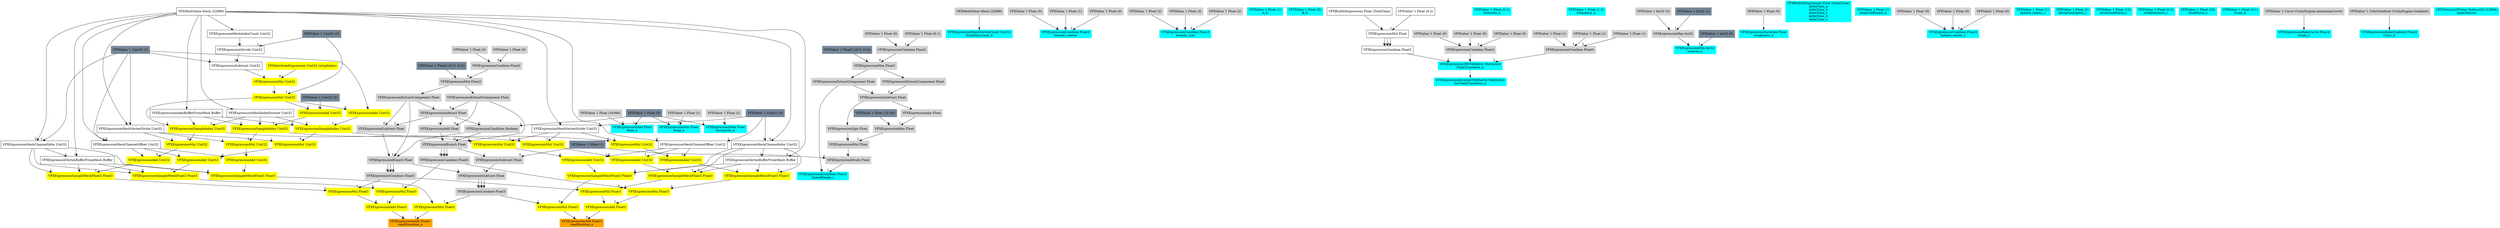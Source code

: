 digraph G {
node0 [shape="box" color="cyan" style="filled" label="VFXExpressionMax Float
Rate_a"]
node1 [shape="box" color="lightgray" style="filled" label="VFXValue`1 Float (16384)"]
node2 [shape="box" color="lightslategray" style="filled" label="VFXValue`1 Float (0)"]
node3 [shape="box" color="cyan" style="filled" label="VFXExpressionMeshVertexCount Uint32
StripMaxCount_b"]
node4 [shape="box" color="lightgray" style="filled" label="VFXMeshValue Mesh (22888)"]
node5 [shape="box" color="cyan" style="filled" label="VFXExpressionCombine Float3
bounds_center"]
node6 [shape="box" color="lightgray" style="filled" label="VFXValue`1 Float (0)"]
node7 [shape="box" color="lightgray" style="filled" label="VFXValue`1 Float (1)"]
node8 [shape="box" color="lightgray" style="filled" label="VFXValue`1 Float (0)"]
node9 [shape="box" color="cyan" style="filled" label="VFXExpressionCombine Float3
bounds_size"]
node10 [shape="box" color="lightgray" style="filled" label="VFXValue`1 Float (2)"]
node11 [shape="box" color="lightgray" style="filled" label="VFXValue`1 Float (3)"]
node12 [shape="box" color="lightgray" style="filled" label="VFXValue`1 Float (2)"]
node13 [shape="box" color="orange" style="filled" label="VFXExpressionAdd Float3
readPosition_a"]
node14 [shape="box" color="yellow" style="filled" label="VFXExpressionAdd Float3"]
node15 [shape="box" color="yellow" style="filled" label="VFXExpressionMul Float3"]
node16 [shape="box" color="yellow" style="filled" label="VFXExpressionSampleMeshFloat3 Float3"]
node17 [shape="box" label="VFXExpressionVertexBufferFromMesh Buffer"]
node18 [shape="box" label="VFXMeshValue Mesh (22888)"]
node19 [shape="box" label="VFXExpressionMeshChannelInfos Uint32"]
node20 [shape="box" color="lightslategray" style="filled" label="VFXValue`1 Uint32 (0)"]
node21 [shape="box" color="yellow" style="filled" label="VFXExpressionAdd Uint32"]
node22 [shape="box" color="yellow" style="filled" label="VFXExpressionMul Uint32"]
node23 [shape="box" color="yellow" style="filled" label="VFXExpressionSampleIndex Uint32"]
node24 [shape="box" label="VFXExpressionIndexBufferFromMesh Buffer"]
node25 [shape="box" color="yellow" style="filled" label="VFXExpressionMul Uint32"]
node26 [shape="box" color="yellow" style="filled" label="VFXExpressionMin Uint32"]
node27 [shape="box" color="yellow" style="filled" label="VFXAttributeExpression Uint32 (stripIndex)"]
node28 [shape="box" label="VFXExpressionSubtract Uint32"]
node29 [shape="box" label="VFXExpressionDivide Uint32"]
node30 [shape="box" label="VFXExpressionMeshIndexCount Uint32"]
node31 [shape="box" color="lightslategray" style="filled" label="VFXValue`1 Uint32 (3)"]
node32 [shape="box" color="lightslategray" style="filled" label="VFXValue`1 Uint32 (1)"]
node33 [shape="box" label="VFXExpressionMeshIndexFormat Uint32"]
node34 [shape="box" label="VFXExpressionMeshVertexStride Uint32"]
node35 [shape="box" label="VFXExpressionMeshChannelOffset Uint32"]
node36 [shape="box" color="lightgray" style="filled" label="VFXExpressionCombine Float3"]
node37 [shape="box" color="lightgray" style="filled" label="VFXExpressionBranch Float"]
node38 [shape="box" color="lightgray" style="filled" label="VFXExpressionCondition Boolean"]
node39 [shape="box" color="lightgray" style="filled" label="VFXExpressionSubtract Float"]
node40 [shape="box" color="lightgray" style="filled" label="VFXExpressionExtractComponent Float"]
node41 [shape="box" color="lightgray" style="filled" label="VFXExpressionMul Float2"]
node42 [shape="box" color="lightgray" style="filled" label="VFXExpressionCombine Float2"]
node43 [shape="box" color="lightgray" style="filled" label="VFXValue`1 Float (0)"]
node44 [shape="box" color="lightgray" style="filled" label="VFXValue`1 Float (0)"]
node45 [shape="box" color="lightslategray" style="filled" label="VFXValue`1 Float2 ((0.5, 0.5))"]
node46 [shape="box" color="lightgray" style="filled" label="VFXExpressionExtractComponent Float"]
node47 [shape="box" color="lightgray" style="filled" label="VFXExpressionSubtract Float"]
node48 [shape="box" color="yellow" style="filled" label="VFXExpressionMul Float3"]
node49 [shape="box" color="yellow" style="filled" label="VFXExpressionSampleMeshFloat3 Float3"]
node50 [shape="box" color="yellow" style="filled" label="VFXExpressionAdd Uint32"]
node51 [shape="box" color="yellow" style="filled" label="VFXExpressionMul Uint32"]
node52 [shape="box" color="yellow" style="filled" label="VFXExpressionSampleIndex Uint32"]
node53 [shape="box" color="yellow" style="filled" label="VFXExpressionAdd Uint32"]
node54 [shape="box" color="lightgray" style="filled" label="VFXExpressionCombine Float3"]
node55 [shape="box" color="lightgray" style="filled" label="VFXExpressionBranch Float"]
node56 [shape="box" color="lightgray" style="filled" label="VFXExpressionAdd Float"]
node57 [shape="box" color="yellow" style="filled" label="VFXExpressionMul Float3"]
node58 [shape="box" color="yellow" style="filled" label="VFXExpressionSampleMeshFloat3 Float3"]
node59 [shape="box" color="yellow" style="filled" label="VFXExpressionAdd Uint32"]
node60 [shape="box" color="yellow" style="filled" label="VFXExpressionMul Uint32"]
node61 [shape="box" color="yellow" style="filled" label="VFXExpressionSampleIndex Uint32"]
node62 [shape="box" color="yellow" style="filled" label="VFXExpressionAdd Uint32"]
node63 [shape="box" color="lightslategray" style="filled" label="VFXValue`1 Uint32 (2)"]
node64 [shape="box" color="lightgray" style="filled" label="VFXExpressionCombine Float3"]
node65 [shape="box" color="lightgray" style="filled" label="VFXExpressionSubtract Float"]
node66 [shape="box" color="lightgray" style="filled" label="VFXExpressionSubtract Float"]
node67 [shape="box" color="lightslategray" style="filled" label="VFXValue`1 Float (1)"]
node68 [shape="box" color="orange" style="filled" label="VFXExpressionAdd Float3
readDirection_a"]
node69 [shape="box" color="yellow" style="filled" label="VFXExpressionAdd Float3"]
node70 [shape="box" color="yellow" style="filled" label="VFXExpressionMul Float3"]
node71 [shape="box" color="yellow" style="filled" label="VFXExpressionSampleMeshFloat3 Float3"]
node72 [shape="box" label="VFXExpressionVertexBufferFromMesh Buffer"]
node73 [shape="box" label="VFXExpressionMeshChannelInfos Uint32"]
node74 [shape="box" color="yellow" style="filled" label="VFXExpressionAdd Uint32"]
node75 [shape="box" color="yellow" style="filled" label="VFXExpressionMul Uint32"]
node76 [shape="box" label="VFXExpressionMeshVertexStride Uint32"]
node77 [shape="box" label="VFXExpressionMeshChannelOffset Uint32"]
node78 [shape="box" color="yellow" style="filled" label="VFXExpressionMul Float3"]
node79 [shape="box" color="yellow" style="filled" label="VFXExpressionSampleMeshFloat3 Float3"]
node80 [shape="box" color="yellow" style="filled" label="VFXExpressionAdd Uint32"]
node81 [shape="box" color="yellow" style="filled" label="VFXExpressionMul Uint32"]
node82 [shape="box" color="yellow" style="filled" label="VFXExpressionMul Float3"]
node83 [shape="box" color="yellow" style="filled" label="VFXExpressionSampleMeshFloat3 Float3"]
node84 [shape="box" color="yellow" style="filled" label="VFXExpressionAdd Uint32"]
node85 [shape="box" color="yellow" style="filled" label="VFXExpressionMul Uint32"]
node86 [shape="box" color="cyan" style="filled" label="VFXValue`1 Float (1)
A_b"]
node87 [shape="box" color="cyan" style="filled" label="VFXValue`1 Float (3)
B_b"]
node88 [shape="box" color="cyan" style="filled" label="VFXExpressionInverseTRSMatrix Matrix4x4
InvFieldTransform_a"]
node89 [shape="box" color="cyan" style="filled" label="VFXExpressionTRSToMatrix Matrix4x4
FieldTransform_a"]
node90 [shape="box" label="VFXExpressionCombine Float3"]
node91 [shape="box" label="VFXExpressionMul Float"]
node92 [shape="box" label="VFXBuiltInExpression Float (TotalTime)"]
node93 [shape="box" label="VFXValue`1 Float (0.2)"]
node94 [shape="box" color="lightgray" style="filled" label="VFXExpressionCombine Float3"]
node95 [shape="box" color="lightgray" style="filled" label="VFXValue`1 Float (0)"]
node96 [shape="box" color="lightgray" style="filled" label="VFXValue`1 Float (0)"]
node97 [shape="box" color="lightgray" style="filled" label="VFXValue`1 Float (0)"]
node98 [shape="box" color="lightgray" style="filled" label="VFXExpressionCombine Float3"]
node99 [shape="box" color="lightgray" style="filled" label="VFXValue`1 Float (1)"]
node100 [shape="box" color="lightgray" style="filled" label="VFXValue`1 Float (1)"]
node101 [shape="box" color="lightgray" style="filled" label="VFXValue`1 Float (1)"]
node102 [shape="box" color="cyan" style="filled" label="VFXValue`1 Float (0.1)
Intensity_a"]
node103 [shape="box" color="cyan" style="filled" label="VFXExpressionMax Float
Drag_a"]
node104 [shape="box" color="lightgray" style="filled" label="VFXValue`1 Float (1)"]
node105 [shape="box" color="cyan" style="filled" label="VFXValue`1 Float (1.5)
frequency_a"]
node106 [shape="box" color="cyan" style="filled" label="VFXExpressionMin Int32
octaves_a"]
node107 [shape="box" color="lightgray" style="filled" label="VFXExpressionMax Int32"]
node108 [shape="box" color="lightgray" style="filled" label="VFXValue`1 Int32 (5)"]
node109 [shape="box" color="lightslategray" style="filled" label="VFXValue`1 Int32 (1)"]
node110 [shape="box" color="lightslategray" style="filled" label="VFXValue`1 Int32 (8)"]
node111 [shape="box" color="cyan" style="filled" label="VFXExpressionSaturate Float
roughness_a"]
node112 [shape="box" color="lightgray" style="filled" label="VFXValue`1 Float (0)"]
node113 [shape="box" color="cyan" style="filled" label="VFXExpressionMax Float
lacunarity_a"]
node114 [shape="box" color="lightgray" style="filled" label="VFXValue`1 Float (2)"]
node115 [shape="box" color="cyan" style="filled" label="VFXBuiltInExpression Float (DeltaTime)
deltaTime_a
deltaTime_b
deltaTime_c
deltaTime_d
deltaTime_e"]
node116 [shape="box" color="cyan" style="filled" label="VFXValue`1 Float (1)
dragCoefficient_b"]
node117 [shape="box" color="cyan" style="filled" label="VFXExpressionCombine Float3
Sphere_center_c"]
node118 [shape="box" color="lightgray" style="filled" label="VFXValue`1 Float (0)"]
node119 [shape="box" color="lightgray" style="filled" label="VFXValue`1 Float (0)"]
node120 [shape="box" color="lightgray" style="filled" label="VFXValue`1 Float (0)"]
node121 [shape="box" color="cyan" style="filled" label="VFXValue`1 Float (1)
Sphere_radius_c"]
node122 [shape="box" color="cyan" style="filled" label="VFXValue`1 Float (5)
attractionSpeed_c"]
node123 [shape="box" color="cyan" style="filled" label="VFXValue`1 Float (10)
attractionForce_c"]
node124 [shape="box" color="cyan" style="filled" label="VFXValue`1 Float (0.5)
stickDistance_c"]
node125 [shape="box" color="cyan" style="filled" label="VFXValue`1 Float (50)
stickForce_c"]
node126 [shape="box" color="cyan" style="filled" label="VFXValue`1 Float (0.1)
Scale_b"]
node127 [shape="box" color="cyan" style="filled" label="VFXExpressionBakeCurve Float4
Scale_c"]
node128 [shape="box" color="lightgray" style="filled" label="VFXValue`1 Curve (UnityEngine.AnimationCurve)"]
node129 [shape="box" color="cyan" style="filled" label="VFXExpressionCombine Float2
SpeedRange_c"]
node130 [shape="box" color="lightgray" style="filled" label="VFXExpressionExtractComponent Float"]
node131 [shape="box" color="lightgray" style="filled" label="VFXExpressionMax Float2"]
node132 [shape="box" color="lightgray" style="filled" label="VFXExpressionCombine Float2"]
node133 [shape="box" color="lightgray" style="filled" label="VFXValue`1 Float (0)"]
node134 [shape="box" color="lightgray" style="filled" label="VFXValue`1 Float (0.1)"]
node135 [shape="box" color="lightslategray" style="filled" label="VFXValue`1 Float2 ((0.0, 0.0))"]
node136 [shape="box" color="lightgray" style="filled" label="VFXExpressionDivide Float"]
node137 [shape="box" color="lightgray" style="filled" label="VFXExpressionMul Float"]
node138 [shape="box" color="lightgray" style="filled" label="VFXExpressionSign Float"]
node139 [shape="box" color="lightgray" style="filled" label="VFXExpressionSubtract Float"]
node140 [shape="box" color="lightgray" style="filled" label="VFXExpressionExtractComponent Float"]
node141 [shape="box" color="lightgray" style="filled" label="VFXExpressionMax Float"]
node142 [shape="box" color="lightslategray" style="filled" label="VFXValue`1 Float (1E-05)"]
node143 [shape="box" color="lightgray" style="filled" label="VFXExpressionAbs Float"]
node144 [shape="box" color="cyan" style="filled" label="VFXExpressionBakeGradient Float2
Color_d"]
node145 [shape="box" color="lightgray" style="filled" label="VFXValue`1 ColorGradient (UnityEngine.Gradient)"]
node146 [shape="box" color="cyan" style="filled" label="VFXTexture2DValue Texture2D (22894)
mainTexture"]
node1 -> node0 [headlabel="0"]
node2 -> node0 [headlabel="1"]
node4 -> node3 
node6 -> node5 [headlabel="0"]
node7 -> node5 [headlabel="1"]
node8 -> node5 [headlabel="2"]
node10 -> node9 [headlabel="0"]
node11 -> node9 [headlabel="1"]
node12 -> node9 [headlabel="2"]
node14 -> node13 [headlabel="0"]
node57 -> node13 [headlabel="1"]
node15 -> node14 [headlabel="0"]
node48 -> node14 [headlabel="1"]
node16 -> node15 [headlabel="0"]
node36 -> node15 [headlabel="1"]
node17 -> node16 [headlabel="0"]
node21 -> node16 [headlabel="1"]
node19 -> node16 [headlabel="2"]
node18 -> node17 [headlabel="0"]
node19 -> node17 [headlabel="1"]
node18 -> node19 [headlabel="0"]
node20 -> node19 [headlabel="1"]
node22 -> node21 [headlabel="0"]
node35 -> node21 [headlabel="1"]
node23 -> node22 [headlabel="0"]
node34 -> node22 [headlabel="1"]
node24 -> node23 [headlabel="0"]
node25 -> node23 [headlabel="1"]
node33 -> node23 [headlabel="2"]
node18 -> node24 
node26 -> node25 [headlabel="0"]
node31 -> node25 [headlabel="1"]
node27 -> node26 [headlabel="0"]
node28 -> node26 [headlabel="1"]
node29 -> node28 [headlabel="0"]
node32 -> node28 [headlabel="1"]
node30 -> node29 [headlabel="0"]
node31 -> node29 [headlabel="1"]
node18 -> node30 
node18 -> node33 
node18 -> node34 [headlabel="0"]
node20 -> node34 [headlabel="1"]
node18 -> node35 [headlabel="0"]
node20 -> node35 [headlabel="1"]
node37 -> node36 [headlabel="0"]
node37 -> node36 [headlabel="1"]
node37 -> node36 [headlabel="2"]
node38 -> node37 [headlabel="0"]
node46 -> node37 [headlabel="1"]
node47 -> node37 [headlabel="2"]
node39 -> node38 [headlabel="0"]
node2 -> node38 [headlabel="1"]
node40 -> node39 [headlabel="0"]
node46 -> node39 [headlabel="1"]
node41 -> node40 
node42 -> node41 [headlabel="0"]
node45 -> node41 [headlabel="1"]
node43 -> node42 [headlabel="0"]
node44 -> node42 [headlabel="1"]
node41 -> node46 
node46 -> node47 [headlabel="0"]
node39 -> node47 [headlabel="1"]
node49 -> node48 [headlabel="0"]
node54 -> node48 [headlabel="1"]
node17 -> node49 [headlabel="0"]
node50 -> node49 [headlabel="1"]
node19 -> node49 [headlabel="2"]
node51 -> node50 [headlabel="0"]
node35 -> node50 [headlabel="1"]
node52 -> node51 [headlabel="0"]
node34 -> node51 [headlabel="1"]
node24 -> node52 [headlabel="0"]
node53 -> node52 [headlabel="1"]
node33 -> node52 [headlabel="2"]
node25 -> node53 [headlabel="0"]
node32 -> node53 [headlabel="1"]
node55 -> node54 [headlabel="0"]
node55 -> node54 [headlabel="1"]
node55 -> node54 [headlabel="2"]
node38 -> node55 [headlabel="0"]
node56 -> node55 [headlabel="1"]
node40 -> node55 [headlabel="2"]
node40 -> node56 [headlabel="0"]
node39 -> node56 [headlabel="1"]
node58 -> node57 [headlabel="0"]
node64 -> node57 [headlabel="1"]
node17 -> node58 [headlabel="0"]
node59 -> node58 [headlabel="1"]
node19 -> node58 [headlabel="2"]
node60 -> node59 [headlabel="0"]
node35 -> node59 [headlabel="1"]
node61 -> node60 [headlabel="0"]
node34 -> node60 [headlabel="1"]
node24 -> node61 [headlabel="0"]
node62 -> node61 [headlabel="1"]
node33 -> node61 [headlabel="2"]
node25 -> node62 [headlabel="0"]
node63 -> node62 [headlabel="1"]
node65 -> node64 [headlabel="0"]
node65 -> node64 [headlabel="1"]
node65 -> node64 [headlabel="2"]
node66 -> node65 [headlabel="0"]
node37 -> node65 [headlabel="1"]
node67 -> node66 [headlabel="0"]
node55 -> node66 [headlabel="1"]
node69 -> node68 [headlabel="0"]
node82 -> node68 [headlabel="1"]
node70 -> node69 [headlabel="0"]
node78 -> node69 [headlabel="1"]
node71 -> node70 [headlabel="0"]
node36 -> node70 [headlabel="1"]
node72 -> node71 [headlabel="0"]
node74 -> node71 [headlabel="1"]
node73 -> node71 [headlabel="2"]
node18 -> node72 [headlabel="0"]
node73 -> node72 [headlabel="1"]
node18 -> node73 [headlabel="0"]
node32 -> node73 [headlabel="1"]
node75 -> node74 [headlabel="0"]
node77 -> node74 [headlabel="1"]
node23 -> node75 [headlabel="0"]
node76 -> node75 [headlabel="1"]
node18 -> node76 [headlabel="0"]
node32 -> node76 [headlabel="1"]
node18 -> node77 [headlabel="0"]
node32 -> node77 [headlabel="1"]
node79 -> node78 [headlabel="0"]
node54 -> node78 [headlabel="1"]
node72 -> node79 [headlabel="0"]
node80 -> node79 [headlabel="1"]
node73 -> node79 [headlabel="2"]
node81 -> node80 [headlabel="0"]
node77 -> node80 [headlabel="1"]
node52 -> node81 [headlabel="0"]
node76 -> node81 [headlabel="1"]
node83 -> node82 [headlabel="0"]
node64 -> node82 [headlabel="1"]
node72 -> node83 [headlabel="0"]
node84 -> node83 [headlabel="1"]
node73 -> node83 [headlabel="2"]
node85 -> node84 [headlabel="0"]
node77 -> node84 [headlabel="1"]
node61 -> node85 [headlabel="0"]
node76 -> node85 [headlabel="1"]
node89 -> node88 
node90 -> node89 [headlabel="0"]
node94 -> node89 [headlabel="1"]
node98 -> node89 [headlabel="2"]
node91 -> node90 [headlabel="0"]
node91 -> node90 [headlabel="1"]
node91 -> node90 [headlabel="2"]
node92 -> node91 [headlabel="0"]
node93 -> node91 [headlabel="1"]
node95 -> node94 [headlabel="0"]
node96 -> node94 [headlabel="1"]
node97 -> node94 [headlabel="2"]
node99 -> node98 [headlabel="0"]
node100 -> node98 [headlabel="1"]
node101 -> node98 [headlabel="2"]
node104 -> node103 [headlabel="0"]
node2 -> node103 [headlabel="1"]
node107 -> node106 [headlabel="0"]
node110 -> node106 [headlabel="1"]
node108 -> node107 [headlabel="0"]
node109 -> node107 [headlabel="1"]
node112 -> node111 
node114 -> node113 [headlabel="0"]
node2 -> node113 [headlabel="1"]
node118 -> node117 [headlabel="0"]
node119 -> node117 [headlabel="1"]
node120 -> node117 [headlabel="2"]
node128 -> node127 
node130 -> node129 [headlabel="0"]
node136 -> node129 [headlabel="1"]
node131 -> node130 
node132 -> node131 [headlabel="0"]
node135 -> node131 [headlabel="1"]
node133 -> node132 [headlabel="0"]
node134 -> node132 [headlabel="1"]
node67 -> node136 [headlabel="0"]
node137 -> node136 [headlabel="1"]
node138 -> node137 [headlabel="0"]
node141 -> node137 [headlabel="1"]
node139 -> node138 
node140 -> node139 [headlabel="0"]
node130 -> node139 [headlabel="1"]
node131 -> node140 
node142 -> node141 [headlabel="0"]
node143 -> node141 [headlabel="1"]
node139 -> node143 
node145 -> node144 
}
